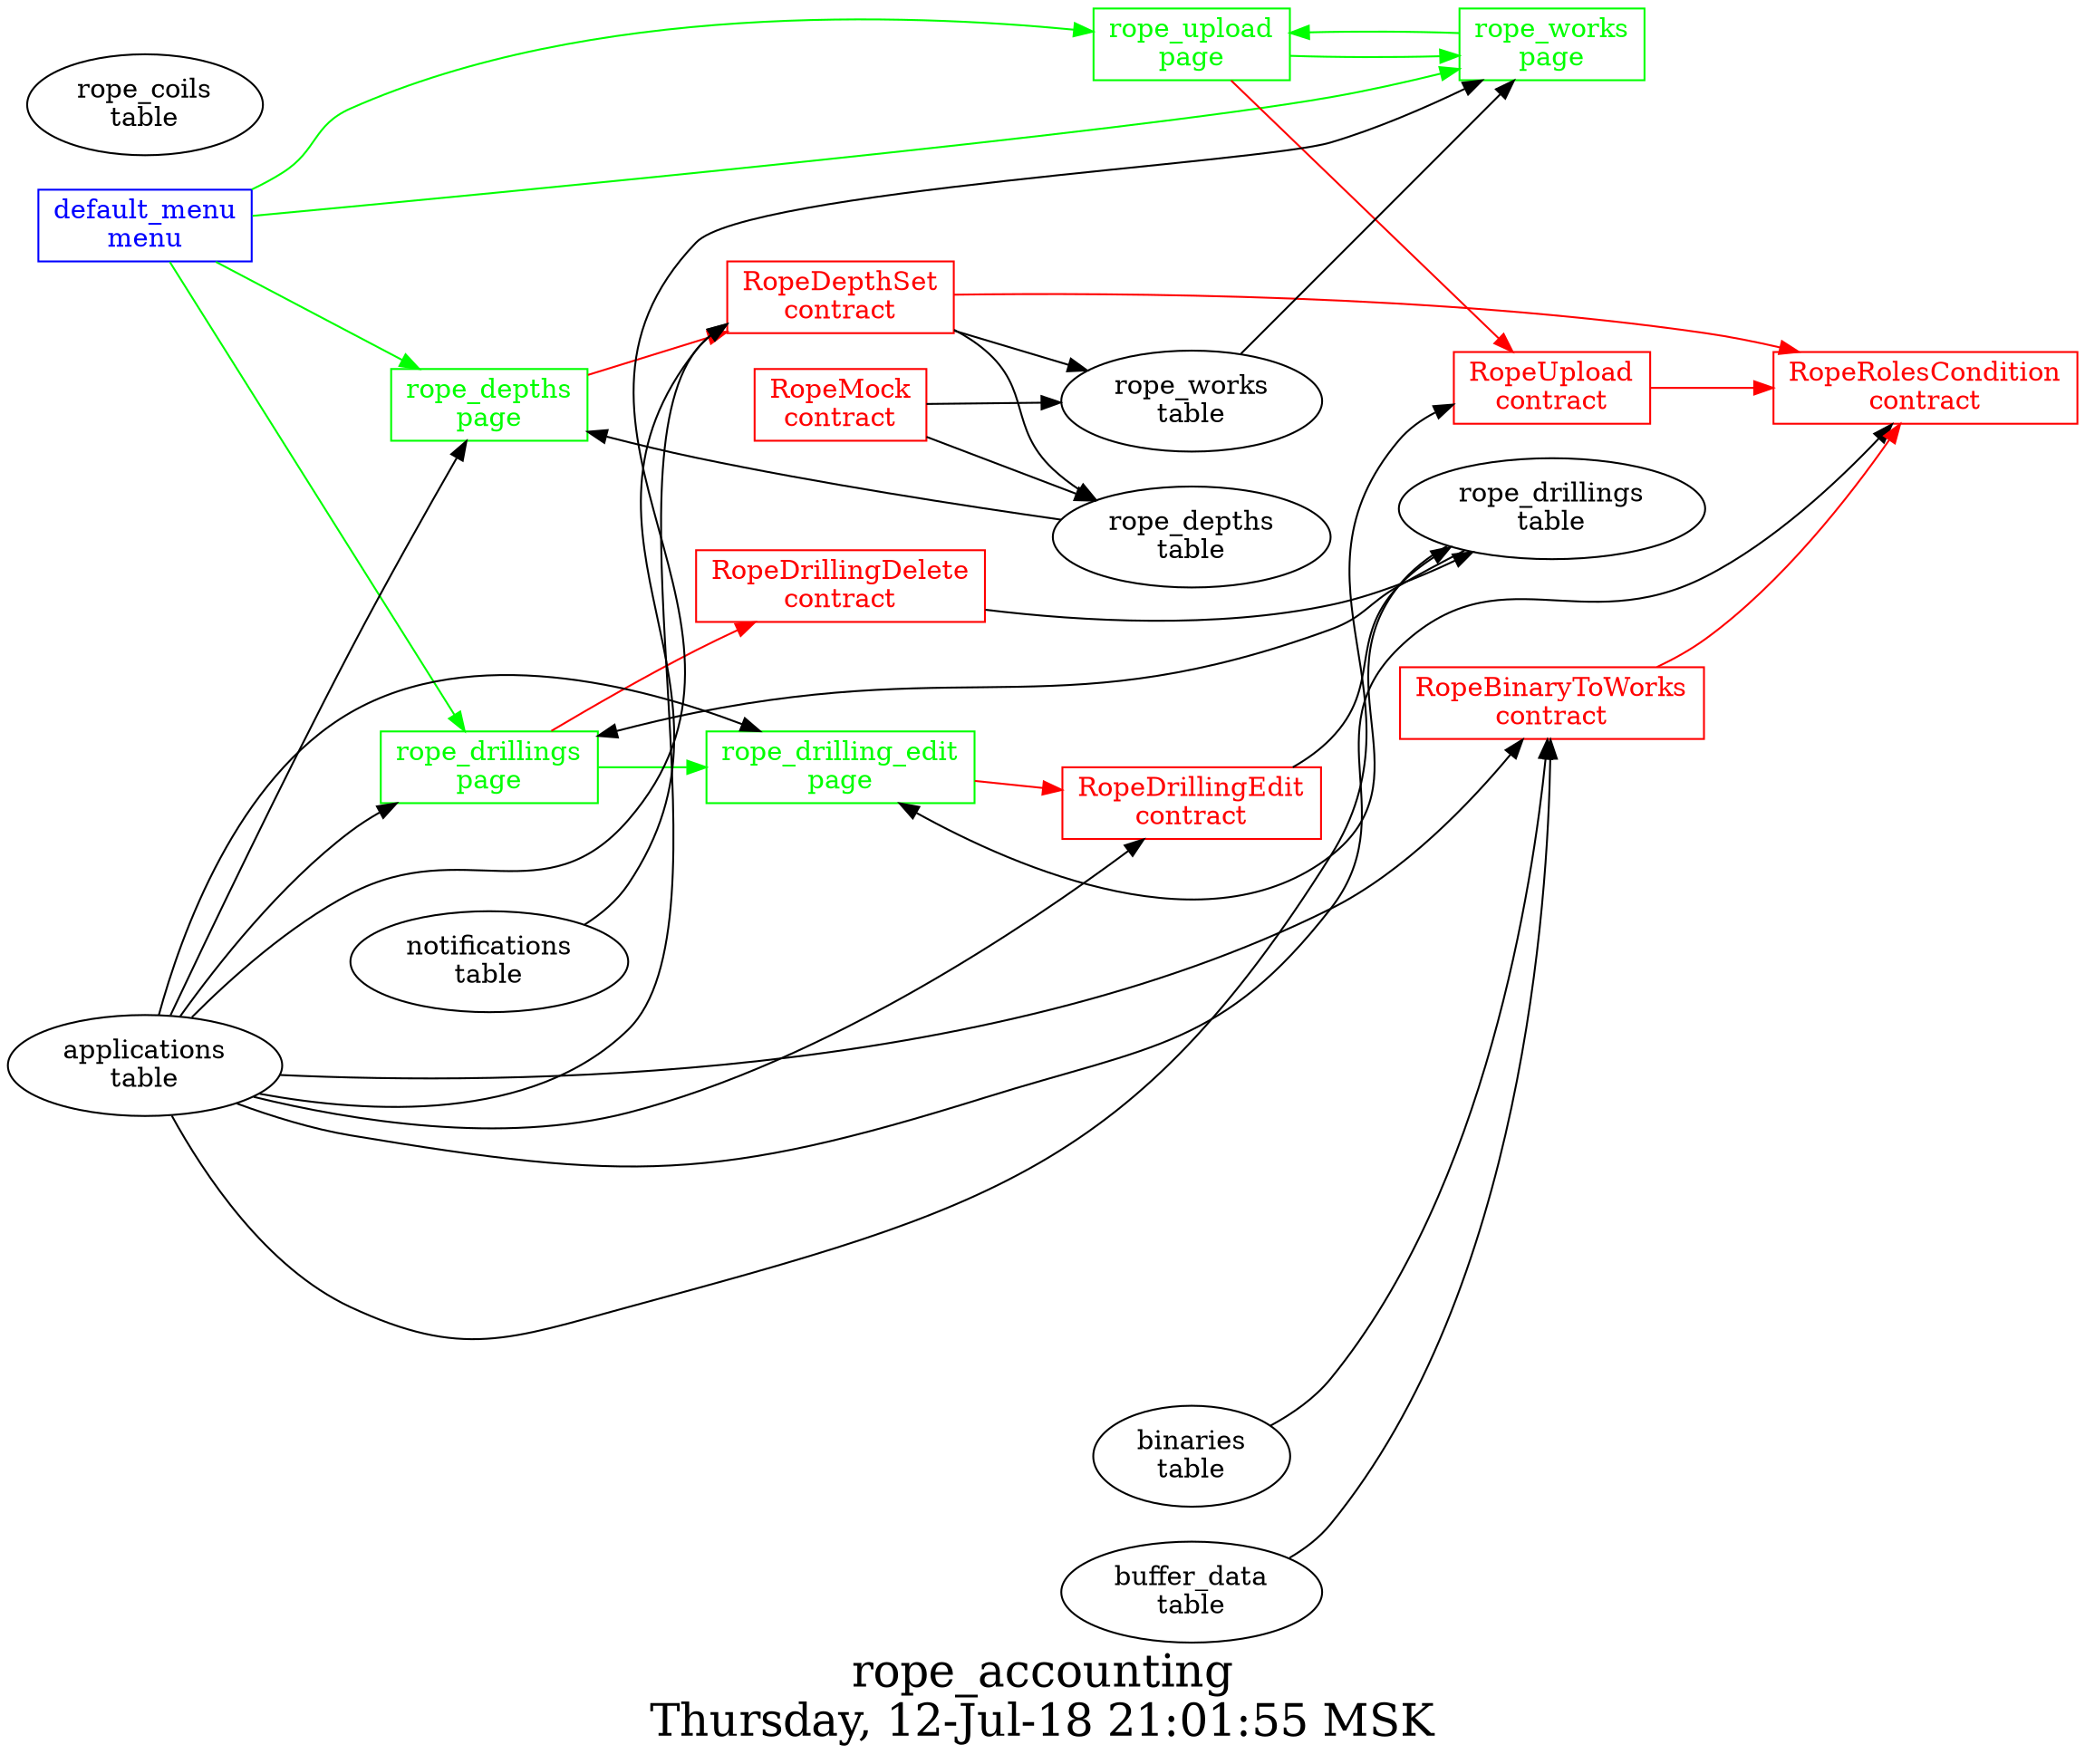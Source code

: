 digraph G {
graph [
  fontsize="24";
  label="rope_accounting\nThursday, 12-Jul-18 21:01:55 MSK";
  nojustify=true;
  ordering=out;
  rankdir=LR;
  size="30";
];
"default_menu\nmenu" -> "rope_upload\npage"  [ color=green ]
"default_menu\nmenu" -> "rope_works\npage"  [ color=green ]
"default_menu\nmenu" -> "rope_depths\npage"  [ color=green ]
"default_menu\nmenu" -> "rope_drillings\npage"  [ color=green ]
"default_menu\nmenu" [color=blue, fontcolor=blue, group=menus, shape=record];
"rope_depths\npage" -> "RopeDepthSet\ncontract"  [ color=red ]
"applications\ntable" -> "rope_depths\npage"
"rope_depths\ntable" -> "rope_depths\npage"
"rope_depths\npage" [color=green, fontcolor=green, group=pages, shape=record];
"rope_drilling_edit\npage" -> "RopeDrillingEdit\ncontract"  [ color=red ]
"applications\ntable" -> "rope_drilling_edit\npage"
"rope_drillings\ntable" -> "rope_drilling_edit\npage"
"rope_drilling_edit\npage" [color=green, fontcolor=green, group=pages, shape=record];
"rope_drillings\npage" -> "RopeDrillingDelete\ncontract"  [ color=red ]
"applications\ntable" -> "rope_drillings\npage"
"rope_drillings\ntable" -> "rope_drillings\npage"
"rope_drillings\npage" -> "rope_drilling_edit\npage"  [ color=green ]
"rope_drillings\npage" [color=green, fontcolor=green, group=pages, shape=record];
"rope_upload\npage" -> "RopeUpload\ncontract"  [ color=red ]
"rope_upload\npage" -> "rope_works\npage"  [ color=green ]
"rope_upload\npage" [color=green, fontcolor=green, group=pages, shape=record];
"applications\ntable" -> "rope_works\npage"
"rope_works\ntable" -> "rope_works\npage"
"rope_works\npage" -> "rope_upload\npage"  [ color=green ]
"rope_works\npage" [color=green, fontcolor=green, group=pages, shape=record];
"RopeBinaryToWorks\ncontract" -> "RopeRolesCondition\ncontract"  [ color=red ]
"applications\ntable" -> "RopeBinaryToWorks\ncontract"
"buffer_data\ntable" -> "RopeBinaryToWorks\ncontract"
"binaries\ntable" -> "RopeBinaryToWorks\ncontract"
"RopeBinaryToWorks\ncontract" [color=red, fontcolor=red, group=contracts, shape=record];
"RopeDepthSet\ncontract" -> "RopeRolesCondition\ncontract"  [ color=red ]
"RopeDepthSet\ncontract" -> "rope_works\ntable"  [ color="" ]
"RopeDepthSet\ncontract" -> "rope_depths\ntable"  [ color="" ]
"notifications\ntable" -> "RopeDepthSet\ncontract"
"applications\ntable" -> "RopeDepthSet\ncontract"
"RopeDepthSet\ncontract" [color=red, fontcolor=red, group=contracts, shape=record];
"RopeDrillingDelete\ncontract" -> "rope_drillings\ntable"  [ color="" ]
"RopeDrillingDelete\ncontract" [color=red, fontcolor=red, group=contracts, shape=record];
"RopeDrillingEdit\ncontract" -> "rope_drillings\ntable"  [ color="" ]
"applications\ntable" -> "RopeDrillingEdit\ncontract"
"RopeDrillingEdit\ncontract" [color=red, fontcolor=red, group=contracts, shape=record];
"RopeMock\ncontract" -> "rope_works\ntable"  [ color="" ]
"RopeMock\ncontract" -> "rope_depths\ntable"  [ color="" ]
"RopeMock\ncontract" [color=red, fontcolor=red, group=contracts, shape=record];
"applications\ntable" -> "RopeRolesCondition\ncontract"
"RopeRolesCondition\ncontract" [color=red, fontcolor=red, group=contracts, shape=record];
"RopeUpload\ncontract" -> "RopeRolesCondition\ncontract"  [ color=red ]
"applications\ntable" -> "RopeUpload\ncontract"
"RopeUpload\ncontract" [color=red, fontcolor=red, group=contracts, shape=record];
"rope_coils\ntable" [color="", fontcolor="", group=tables, shape=""];
"rope_depths\ntable" [color="", fontcolor="", group=tables, shape=""];
"rope_drillings\ntable" [color="", fontcolor="", group=tables, shape=""];
"rope_works\ntable" [color="", fontcolor="", group=tables, shape=""];
}
